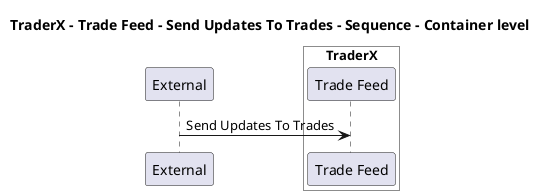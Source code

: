 @startuml

title TraderX - Trade Feed - Send Updates To Trades - Sequence - Container level

participant "External" as C4InterFlow.SoftwareSystems.ExternalSystem

box "TraderX" #White
    participant "Trade Feed" as TraderX.SoftwareSystems.TraderX.Containers.TradeFeed
end box


C4InterFlow.SoftwareSystems.ExternalSystem -> TraderX.SoftwareSystems.TraderX.Containers.TradeFeed : Send Updates To Trades


@enduml
